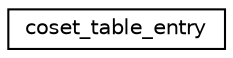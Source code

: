 digraph "Graphical Class Hierarchy"
{
  edge [fontname="Helvetica",fontsize="10",labelfontname="Helvetica",labelfontsize="10"];
  node [fontname="Helvetica",fontsize="10",shape=record];
  rankdir="LR";
  Node0 [label="coset_table_entry",height=0.2,width=0.4,color="black", fillcolor="white", style="filled",URL="$de/da6/structcoset__table__entry.html"];
}

